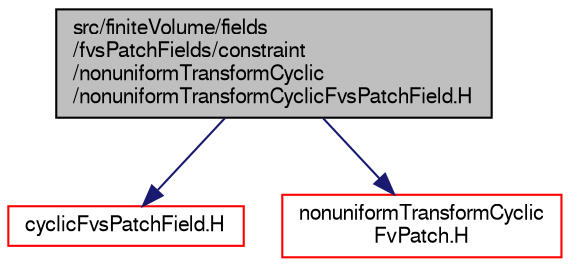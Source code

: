 digraph "src/finiteVolume/fields/fvsPatchFields/constraint/nonuniformTransformCyclic/nonuniformTransformCyclicFvsPatchField.H"
{
  bgcolor="transparent";
  edge [fontname="FreeSans",fontsize="10",labelfontname="FreeSans",labelfontsize="10"];
  node [fontname="FreeSans",fontsize="10",shape=record];
  Node0 [label="src/finiteVolume/fields\l/fvsPatchFields/constraint\l/nonuniformTransformCyclic\l/nonuniformTransformCyclicFvsPatchField.H",height=0.2,width=0.4,color="black", fillcolor="grey75", style="filled", fontcolor="black"];
  Node0 -> Node1 [color="midnightblue",fontsize="10",style="solid",fontname="FreeSans"];
  Node1 [label="cyclicFvsPatchField.H",height=0.2,width=0.4,color="red",URL="$a02546.html"];
  Node0 -> Node211 [color="midnightblue",fontsize="10",style="solid",fontname="FreeSans"];
  Node211 [label="nonuniformTransformCyclic\lFvPatch.H",height=0.2,width=0.4,color="red",URL="$a03614.html"];
}
